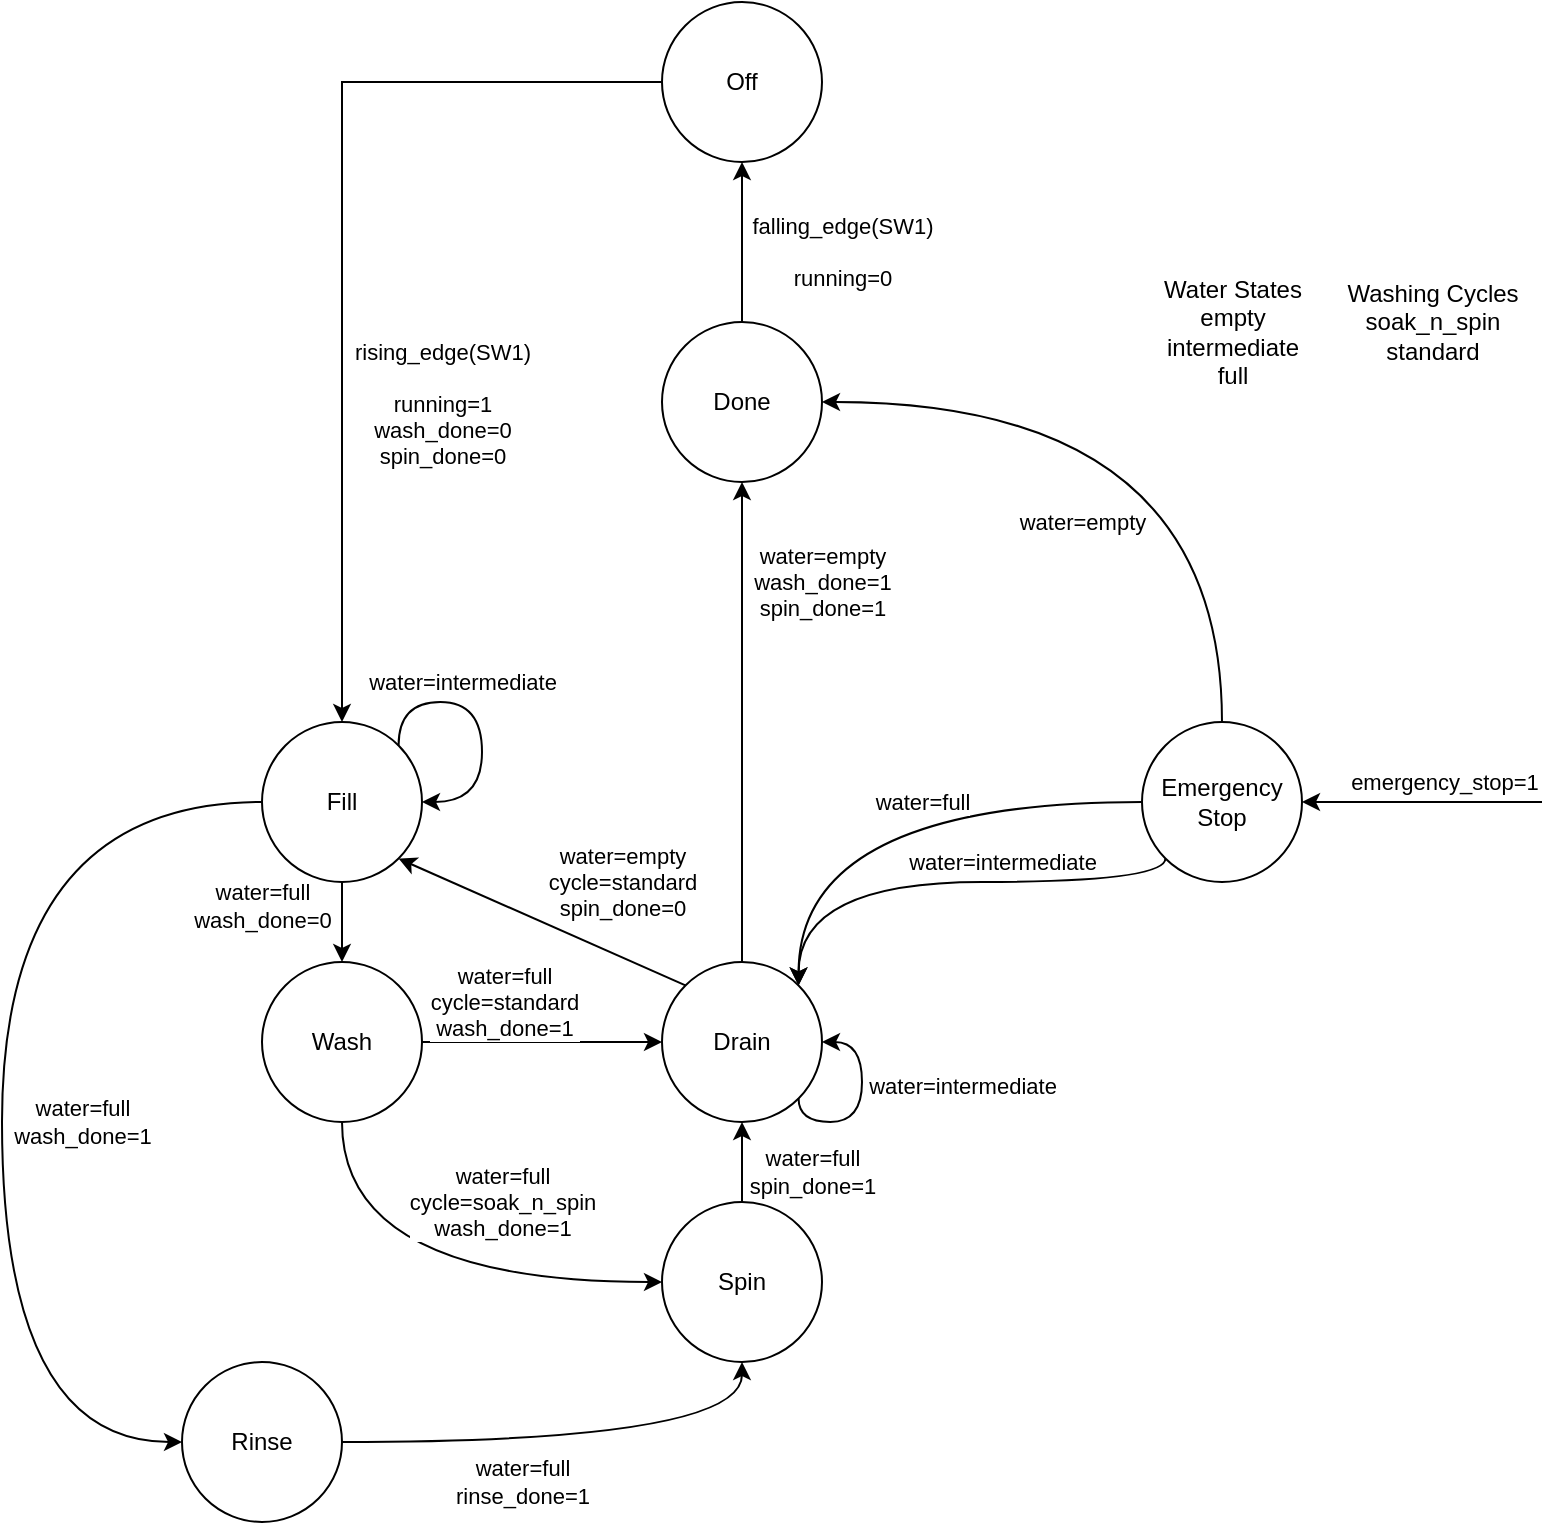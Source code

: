 <mxfile version="26.1.1">
  <diagram name="Page-1" id="O0P6T9FJpM8F6fDZfN1Q">
    <mxGraphModel dx="943" dy="923" grid="1" gridSize="10" guides="1" tooltips="1" connect="1" arrows="1" fold="1" page="1" pageScale="1" pageWidth="850" pageHeight="1100" math="0" shadow="0">
      <root>
        <mxCell id="0" />
        <mxCell id="1" parent="0" />
        <mxCell id="99jeaaJr_Bct0sGoLv4K-40" style="edgeStyle=orthogonalEdgeStyle;rounded=0;orthogonalLoop=1;jettySize=auto;html=1;exitX=0.5;exitY=1;exitDx=0;exitDy=0;" edge="1" parent="1" source="99jeaaJr_Bct0sGoLv4K-35" target="99jeaaJr_Bct0sGoLv4K-39">
          <mxGeometry relative="1" as="geometry" />
        </mxCell>
        <mxCell id="99jeaaJr_Bct0sGoLv4K-60" value="&lt;div&gt;&lt;span style=&quot;background-color: light-dark(#ffffff, var(--ge-dark-color, #121212)); color: light-dark(rgb(0, 0, 0), rgb(255, 255, 255));&quot;&gt;water=full&lt;/span&gt;&lt;/div&gt;&lt;div&gt;&lt;span style=&quot;background-color: light-dark(#ffffff, var(--ge-dark-color, #121212)); color: light-dark(rgb(0, 0, 0), rgb(255, 255, 255));&quot;&gt;wash_done=0&lt;/span&gt;&lt;/div&gt;" style="edgeLabel;html=1;align=center;verticalAlign=middle;resizable=0;points=[];" vertex="1" connectable="0" parent="99jeaaJr_Bct0sGoLv4K-40">
          <mxGeometry x="-0.4" relative="1" as="geometry">
            <mxPoint x="-40" as="offset" />
          </mxGeometry>
        </mxCell>
        <mxCell id="99jeaaJr_Bct0sGoLv4K-76" style="edgeStyle=orthogonalEdgeStyle;rounded=0;orthogonalLoop=1;jettySize=auto;html=1;exitX=0;exitY=0.5;exitDx=0;exitDy=0;entryX=0;entryY=0.5;entryDx=0;entryDy=0;curved=1;" edge="1" parent="1" source="99jeaaJr_Bct0sGoLv4K-35" target="99jeaaJr_Bct0sGoLv4K-75">
          <mxGeometry relative="1" as="geometry">
            <Array as="points">
              <mxPoint x="870" y="440" />
              <mxPoint x="870" y="760" />
            </Array>
          </mxGeometry>
        </mxCell>
        <mxCell id="99jeaaJr_Bct0sGoLv4K-77" value="&lt;div&gt;water=full&lt;/div&gt;&lt;div&gt;wash_done=1&lt;/div&gt;" style="edgeLabel;html=1;align=center;verticalAlign=middle;resizable=0;points=[];" vertex="1" connectable="0" parent="99jeaaJr_Bct0sGoLv4K-76">
          <mxGeometry x="0.078" y="-3" relative="1" as="geometry">
            <mxPoint x="43" y="-1" as="offset" />
          </mxGeometry>
        </mxCell>
        <mxCell id="99jeaaJr_Bct0sGoLv4K-35" value="Fill" style="ellipse;whiteSpace=wrap;html=1;aspect=fixed;" vertex="1" parent="1">
          <mxGeometry x="1000" y="400" width="80" height="80" as="geometry" />
        </mxCell>
        <mxCell id="99jeaaJr_Bct0sGoLv4K-51" style="edgeStyle=orthogonalEdgeStyle;rounded=0;orthogonalLoop=1;jettySize=auto;html=1;exitX=1;exitY=0.5;exitDx=0;exitDy=0;entryX=0;entryY=0.5;entryDx=0;entryDy=0;" edge="1" parent="1" source="99jeaaJr_Bct0sGoLv4K-39" target="99jeaaJr_Bct0sGoLv4K-49">
          <mxGeometry relative="1" as="geometry" />
        </mxCell>
        <mxCell id="99jeaaJr_Bct0sGoLv4K-52" value="&lt;div&gt;water=full&lt;/div&gt;&lt;div&gt;cycle=standard&lt;/div&gt;&lt;div&gt;wash_done=1&lt;/div&gt;" style="edgeLabel;html=1;align=center;verticalAlign=middle;resizable=0;points=[];" vertex="1" connectable="0" parent="99jeaaJr_Bct0sGoLv4K-51">
          <mxGeometry x="-0.092" y="3" relative="1" as="geometry">
            <mxPoint x="-14" y="-17" as="offset" />
          </mxGeometry>
        </mxCell>
        <mxCell id="99jeaaJr_Bct0sGoLv4K-63" style="edgeStyle=orthogonalEdgeStyle;rounded=0;orthogonalLoop=1;jettySize=auto;html=1;exitX=0.5;exitY=1;exitDx=0;exitDy=0;entryX=0;entryY=0.5;entryDx=0;entryDy=0;curved=1;" edge="1" parent="1" source="99jeaaJr_Bct0sGoLv4K-39" target="99jeaaJr_Bct0sGoLv4K-41">
          <mxGeometry relative="1" as="geometry">
            <Array as="points">
              <mxPoint x="1040" y="680" />
            </Array>
          </mxGeometry>
        </mxCell>
        <mxCell id="99jeaaJr_Bct0sGoLv4K-64" value="&lt;div&gt;water=full&lt;/div&gt;cycle=soak_n_spin&lt;br&gt;&lt;div&gt;wash_done=1&lt;/div&gt;" style="edgeLabel;html=1;align=center;verticalAlign=middle;resizable=0;points=[];" vertex="1" connectable="0" parent="99jeaaJr_Bct0sGoLv4K-63">
          <mxGeometry x="-0.025" y="20" relative="1" as="geometry">
            <mxPoint x="43" y="-20" as="offset" />
          </mxGeometry>
        </mxCell>
        <mxCell id="99jeaaJr_Bct0sGoLv4K-39" value="Wash" style="ellipse;whiteSpace=wrap;html=1;aspect=fixed;" vertex="1" parent="1">
          <mxGeometry x="1000" y="520" width="80" height="80" as="geometry" />
        </mxCell>
        <mxCell id="99jeaaJr_Bct0sGoLv4K-65" style="edgeStyle=orthogonalEdgeStyle;rounded=0;orthogonalLoop=1;jettySize=auto;html=1;exitX=0.5;exitY=0;exitDx=0;exitDy=0;" edge="1" parent="1" source="99jeaaJr_Bct0sGoLv4K-41" target="99jeaaJr_Bct0sGoLv4K-49">
          <mxGeometry relative="1" as="geometry" />
        </mxCell>
        <mxCell id="99jeaaJr_Bct0sGoLv4K-66" value="&lt;div&gt;water=full&lt;/div&gt;spin_done=1" style="edgeLabel;html=1;align=center;verticalAlign=middle;resizable=0;points=[];" vertex="1" connectable="0" parent="99jeaaJr_Bct0sGoLv4K-65">
          <mxGeometry x="-0.25" y="-2" relative="1" as="geometry">
            <mxPoint x="33" as="offset" />
          </mxGeometry>
        </mxCell>
        <mxCell id="99jeaaJr_Bct0sGoLv4K-41" value="Spin" style="ellipse;whiteSpace=wrap;html=1;aspect=fixed;" vertex="1" parent="1">
          <mxGeometry x="1200" y="640" width="80" height="80" as="geometry" />
        </mxCell>
        <mxCell id="99jeaaJr_Bct0sGoLv4K-54" style="rounded=0;orthogonalLoop=1;jettySize=auto;html=1;exitX=0;exitY=0;exitDx=0;exitDy=0;entryX=1;entryY=1;entryDx=0;entryDy=0;" edge="1" parent="1" source="99jeaaJr_Bct0sGoLv4K-49" target="99jeaaJr_Bct0sGoLv4K-35">
          <mxGeometry relative="1" as="geometry" />
        </mxCell>
        <mxCell id="99jeaaJr_Bct0sGoLv4K-69" value="&lt;div&gt;water=empty&lt;/div&gt;cycle=standard&lt;br&gt;&lt;div&gt;spin_done=0&lt;/div&gt;" style="edgeLabel;html=1;align=center;verticalAlign=middle;resizable=0;points=[];" vertex="1" connectable="0" parent="99jeaaJr_Bct0sGoLv4K-54">
          <mxGeometry x="0.129" y="-3" relative="1" as="geometry">
            <mxPoint x="48" y="-13" as="offset" />
          </mxGeometry>
        </mxCell>
        <mxCell id="99jeaaJr_Bct0sGoLv4K-83" style="edgeStyle=orthogonalEdgeStyle;rounded=0;orthogonalLoop=1;jettySize=auto;html=1;exitX=0.5;exitY=0;exitDx=0;exitDy=0;" edge="1" parent="1" source="99jeaaJr_Bct0sGoLv4K-49" target="99jeaaJr_Bct0sGoLv4K-82">
          <mxGeometry relative="1" as="geometry" />
        </mxCell>
        <mxCell id="99jeaaJr_Bct0sGoLv4K-84" value="&lt;div&gt;water=empty&lt;/div&gt;&lt;div&gt;wash_done=1&lt;/div&gt;spin_done=1" style="edgeLabel;html=1;align=center;verticalAlign=middle;resizable=0;points=[];" vertex="1" connectable="0" parent="99jeaaJr_Bct0sGoLv4K-83">
          <mxGeometry x="0.094" y="1" relative="1" as="geometry">
            <mxPoint x="41" y="-59" as="offset" />
          </mxGeometry>
        </mxCell>
        <mxCell id="99jeaaJr_Bct0sGoLv4K-49" value="Drain" style="ellipse;whiteSpace=wrap;html=1;aspect=fixed;" vertex="1" parent="1">
          <mxGeometry x="1200" y="520" width="80" height="80" as="geometry" />
        </mxCell>
        <mxCell id="99jeaaJr_Bct0sGoLv4K-80" style="edgeStyle=orthogonalEdgeStyle;rounded=0;orthogonalLoop=1;jettySize=auto;html=1;exitX=1;exitY=0.5;exitDx=0;exitDy=0;entryX=0.5;entryY=1;entryDx=0;entryDy=0;curved=1;" edge="1" parent="1" source="99jeaaJr_Bct0sGoLv4K-75" target="99jeaaJr_Bct0sGoLv4K-41">
          <mxGeometry relative="1" as="geometry" />
        </mxCell>
        <mxCell id="99jeaaJr_Bct0sGoLv4K-81" value="&lt;div&gt;water=full&lt;/div&gt;&lt;div&gt;rinse_done=1&lt;/div&gt;" style="edgeLabel;html=1;align=center;verticalAlign=middle;resizable=0;points=[];" vertex="1" connectable="0" parent="99jeaaJr_Bct0sGoLv4K-80">
          <mxGeometry x="-0.342" y="-2" relative="1" as="geometry">
            <mxPoint x="11" y="18" as="offset" />
          </mxGeometry>
        </mxCell>
        <mxCell id="99jeaaJr_Bct0sGoLv4K-75" value="Rinse" style="ellipse;whiteSpace=wrap;html=1;aspect=fixed;" vertex="1" parent="1">
          <mxGeometry x="960" y="720" width="80" height="80" as="geometry" />
        </mxCell>
        <mxCell id="99jeaaJr_Bct0sGoLv4K-78" style="edgeStyle=orthogonalEdgeStyle;rounded=0;orthogonalLoop=1;jettySize=auto;html=1;exitX=1;exitY=0;exitDx=0;exitDy=0;entryX=1;entryY=0.5;entryDx=0;entryDy=0;curved=1;" edge="1" parent="1" source="99jeaaJr_Bct0sGoLv4K-35" target="99jeaaJr_Bct0sGoLv4K-35">
          <mxGeometry relative="1" as="geometry">
            <Array as="points">
              <mxPoint x="1068" y="390" />
              <mxPoint x="1110" y="390" />
              <mxPoint x="1110" y="440" />
            </Array>
          </mxGeometry>
        </mxCell>
        <mxCell id="99jeaaJr_Bct0sGoLv4K-79" value="water=intermediate" style="edgeLabel;html=1;align=center;verticalAlign=middle;resizable=0;points=[];" vertex="1" connectable="0" parent="99jeaaJr_Bct0sGoLv4K-78">
          <mxGeometry x="0.052" y="-4" relative="1" as="geometry">
            <mxPoint x="-6" y="-22" as="offset" />
          </mxGeometry>
        </mxCell>
        <mxCell id="99jeaaJr_Bct0sGoLv4K-111" style="edgeStyle=orthogonalEdgeStyle;rounded=0;orthogonalLoop=1;jettySize=auto;html=1;exitX=0.5;exitY=0;exitDx=0;exitDy=0;entryX=0.5;entryY=1;entryDx=0;entryDy=0;" edge="1" parent="1" source="99jeaaJr_Bct0sGoLv4K-82" target="99jeaaJr_Bct0sGoLv4K-110">
          <mxGeometry relative="1" as="geometry" />
        </mxCell>
        <mxCell id="99jeaaJr_Bct0sGoLv4K-112" value="falling_edge(SW1)&lt;div&gt;&lt;br&gt;&lt;/div&gt;&lt;div&gt;running=0&lt;/div&gt;" style="edgeLabel;html=1;align=center;verticalAlign=middle;resizable=0;points=[];" vertex="1" connectable="0" parent="99jeaaJr_Bct0sGoLv4K-111">
          <mxGeometry x="-0.211" y="-3" relative="1" as="geometry">
            <mxPoint x="47" y="-4" as="offset" />
          </mxGeometry>
        </mxCell>
        <mxCell id="99jeaaJr_Bct0sGoLv4K-82" value="Done" style="ellipse;whiteSpace=wrap;html=1;aspect=fixed;" vertex="1" parent="1">
          <mxGeometry x="1200" y="200" width="80" height="80" as="geometry" />
        </mxCell>
        <mxCell id="99jeaaJr_Bct0sGoLv4K-85" style="edgeStyle=orthogonalEdgeStyle;rounded=0;orthogonalLoop=1;jettySize=auto;html=1;exitX=1;exitY=1;exitDx=0;exitDy=0;entryX=1;entryY=0.5;entryDx=0;entryDy=0;curved=1;" edge="1" parent="1" source="99jeaaJr_Bct0sGoLv4K-49" target="99jeaaJr_Bct0sGoLv4K-49">
          <mxGeometry relative="1" as="geometry">
            <Array as="points">
              <mxPoint x="1268" y="600" />
              <mxPoint x="1300" y="600" />
              <mxPoint x="1300" y="560" />
            </Array>
          </mxGeometry>
        </mxCell>
        <mxCell id="99jeaaJr_Bct0sGoLv4K-86" value="water=intermediate" style="edgeLabel;html=1;align=center;verticalAlign=middle;resizable=0;points=[];" vertex="1" connectable="0" parent="99jeaaJr_Bct0sGoLv4K-85">
          <mxGeometry x="0.044" y="3" relative="1" as="geometry">
            <mxPoint x="53" y="-8" as="offset" />
          </mxGeometry>
        </mxCell>
        <mxCell id="99jeaaJr_Bct0sGoLv4K-94" style="edgeStyle=orthogonalEdgeStyle;rounded=0;orthogonalLoop=1;jettySize=auto;html=1;exitX=0;exitY=0.5;exitDx=0;exitDy=0;entryX=1;entryY=0;entryDx=0;entryDy=0;curved=1;" edge="1" parent="1" source="99jeaaJr_Bct0sGoLv4K-88" target="99jeaaJr_Bct0sGoLv4K-49">
          <mxGeometry relative="1" as="geometry" />
        </mxCell>
        <mxCell id="99jeaaJr_Bct0sGoLv4K-95" value="water=full" style="edgeLabel;html=1;align=center;verticalAlign=middle;resizable=0;points=[];" vertex="1" connectable="0" parent="99jeaaJr_Bct0sGoLv4K-94">
          <mxGeometry x="-0.162" y="13" relative="1" as="geometry">
            <mxPoint y="-13" as="offset" />
          </mxGeometry>
        </mxCell>
        <mxCell id="99jeaaJr_Bct0sGoLv4K-96" style="edgeStyle=orthogonalEdgeStyle;rounded=0;orthogonalLoop=1;jettySize=auto;html=1;exitX=0;exitY=1;exitDx=0;exitDy=0;entryX=1;entryY=0;entryDx=0;entryDy=0;curved=1;" edge="1" parent="1" source="99jeaaJr_Bct0sGoLv4K-88" target="99jeaaJr_Bct0sGoLv4K-49">
          <mxGeometry relative="1" as="geometry">
            <Array as="points">
              <mxPoint x="1452" y="480" />
              <mxPoint x="1268" y="480" />
            </Array>
          </mxGeometry>
        </mxCell>
        <mxCell id="99jeaaJr_Bct0sGoLv4K-97" value="water=intermediate" style="edgeLabel;html=1;align=center;verticalAlign=middle;resizable=0;points=[];" vertex="1" connectable="0" parent="99jeaaJr_Bct0sGoLv4K-96">
          <mxGeometry x="-0.127" y="3" relative="1" as="geometry">
            <mxPoint x="14" y="-13" as="offset" />
          </mxGeometry>
        </mxCell>
        <mxCell id="99jeaaJr_Bct0sGoLv4K-105" style="edgeStyle=orthogonalEdgeStyle;rounded=0;orthogonalLoop=1;jettySize=auto;html=1;exitX=0.5;exitY=0;exitDx=0;exitDy=0;entryX=1;entryY=0.5;entryDx=0;entryDy=0;curved=1;" edge="1" parent="1" source="99jeaaJr_Bct0sGoLv4K-88" target="99jeaaJr_Bct0sGoLv4K-82">
          <mxGeometry relative="1" as="geometry" />
        </mxCell>
        <mxCell id="99jeaaJr_Bct0sGoLv4K-106" value="water=empty" style="edgeLabel;html=1;align=center;verticalAlign=middle;resizable=0;points=[];" vertex="1" connectable="0" parent="99jeaaJr_Bct0sGoLv4K-105">
          <mxGeometry x="-0.444" y="31" relative="1" as="geometry">
            <mxPoint x="-39" as="offset" />
          </mxGeometry>
        </mxCell>
        <mxCell id="99jeaaJr_Bct0sGoLv4K-88" value="Emergency&lt;div&gt;Stop&lt;/div&gt;" style="ellipse;whiteSpace=wrap;html=1;aspect=fixed;" vertex="1" parent="1">
          <mxGeometry x="1440" y="400" width="80" height="80" as="geometry" />
        </mxCell>
        <mxCell id="99jeaaJr_Bct0sGoLv4K-100" value="Water States&lt;div&gt;empty&lt;/div&gt;&lt;div&gt;intermediate&lt;/div&gt;&lt;div&gt;full&lt;/div&gt;" style="text;html=1;align=center;verticalAlign=middle;resizable=0;points=[];autosize=1;strokeColor=none;fillColor=none;" vertex="1" parent="1">
          <mxGeometry x="1440" y="170" width="90" height="70" as="geometry" />
        </mxCell>
        <mxCell id="99jeaaJr_Bct0sGoLv4K-102" value="Washing Cycles&lt;div&gt;soak_n_spin&lt;/div&gt;&lt;div&gt;standard&lt;/div&gt;" style="text;html=1;align=center;verticalAlign=middle;resizable=0;points=[];autosize=1;strokeColor=none;fillColor=none;" vertex="1" parent="1">
          <mxGeometry x="1530" y="170" width="110" height="60" as="geometry" />
        </mxCell>
        <mxCell id="99jeaaJr_Bct0sGoLv4K-103" value="" style="edgeStyle=none;orthogonalLoop=1;jettySize=auto;html=1;rounded=0;entryX=1;entryY=0.5;entryDx=0;entryDy=0;" edge="1" parent="1" target="99jeaaJr_Bct0sGoLv4K-88">
          <mxGeometry width="100" relative="1" as="geometry">
            <mxPoint x="1640" y="440" as="sourcePoint" />
            <mxPoint x="1670" y="440" as="targetPoint" />
            <Array as="points" />
          </mxGeometry>
        </mxCell>
        <mxCell id="99jeaaJr_Bct0sGoLv4K-104" value="emergency_stop=1" style="edgeLabel;html=1;align=center;verticalAlign=middle;resizable=0;points=[];" vertex="1" connectable="0" parent="99jeaaJr_Bct0sGoLv4K-103">
          <mxGeometry x="0.261" y="2" relative="1" as="geometry">
            <mxPoint x="26" y="-12" as="offset" />
          </mxGeometry>
        </mxCell>
        <mxCell id="99jeaaJr_Bct0sGoLv4K-118" style="edgeStyle=orthogonalEdgeStyle;rounded=0;orthogonalLoop=1;jettySize=auto;html=1;exitX=0;exitY=0.5;exitDx=0;exitDy=0;entryX=0.5;entryY=0;entryDx=0;entryDy=0;" edge="1" parent="1" source="99jeaaJr_Bct0sGoLv4K-110" target="99jeaaJr_Bct0sGoLv4K-35">
          <mxGeometry relative="1" as="geometry" />
        </mxCell>
        <mxCell id="99jeaaJr_Bct0sGoLv4K-119" value="rising_edge(SW1)&lt;div&gt;&lt;br&gt;&lt;/div&gt;&lt;div&gt;running=1&lt;/div&gt;&lt;div&gt;wash_done=0&lt;/div&gt;&lt;div&gt;spin_done=0&lt;/div&gt;" style="edgeLabel;html=1;align=center;verticalAlign=middle;resizable=0;points=[];" vertex="1" connectable="0" parent="99jeaaJr_Bct0sGoLv4K-118">
          <mxGeometry x="0.293" y="-4" relative="1" as="geometry">
            <mxPoint x="54" y="10" as="offset" />
          </mxGeometry>
        </mxCell>
        <mxCell id="99jeaaJr_Bct0sGoLv4K-110" value="Off" style="ellipse;whiteSpace=wrap;html=1;aspect=fixed;" vertex="1" parent="1">
          <mxGeometry x="1200" y="40" width="80" height="80" as="geometry" />
        </mxCell>
      </root>
    </mxGraphModel>
  </diagram>
</mxfile>

